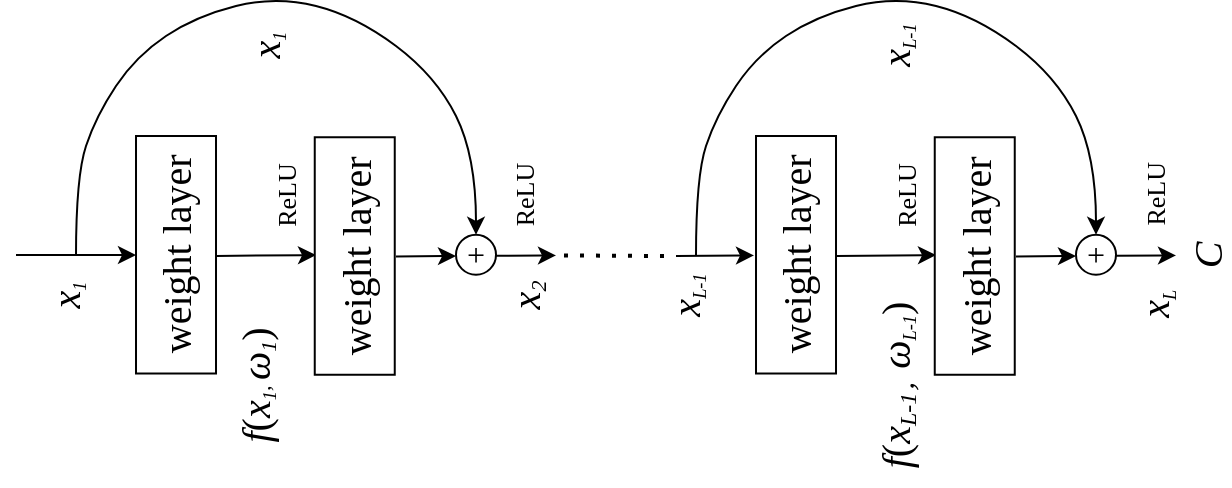 <mxfile version="14.4.2" type="github">
  <diagram id="cEXB4-bxNu662J2PTYuq" name="第 1 页">
    <mxGraphModel dx="981" dy="552" grid="1" gridSize="10" guides="1" tooltips="1" connect="1" arrows="1" fold="1" page="1" pageScale="1" pageWidth="827" pageHeight="1169" math="0" shadow="0">
      <root>
        <mxCell id="0" />
        <mxCell id="1" parent="0" />
        <mxCell id="yHtuHeyz4KcuY9ajyl9l-1" value="&lt;font face=&quot;Times New Roman&quot; style=&quot;font-size: 20px&quot;&gt;weight layer&lt;/font&gt;" style="rounded=0;whiteSpace=wrap;html=1;rotation=-90;" vertex="1" parent="1">
          <mxGeometry x="80.63" y="269.38" width="118.75" height="40" as="geometry" />
        </mxCell>
        <mxCell id="yHtuHeyz4KcuY9ajyl9l-3" value="" style="endArrow=classic;html=1;" edge="1" parent="1">
          <mxGeometry width="50" height="50" relative="1" as="geometry">
            <mxPoint x="60" y="289.5" as="sourcePoint" />
            <mxPoint x="120" y="289.5" as="targetPoint" />
          </mxGeometry>
        </mxCell>
        <mxCell id="yHtuHeyz4KcuY9ajyl9l-4" value="" style="endArrow=classic;html=1;" edge="1" parent="1">
          <mxGeometry width="50" height="50" relative="1" as="geometry">
            <mxPoint x="160" y="290" as="sourcePoint" />
            <mxPoint x="210" y="289.5" as="targetPoint" />
          </mxGeometry>
        </mxCell>
        <mxCell id="yHtuHeyz4KcuY9ajyl9l-5" value="&lt;font face=&quot;Times New Roman&quot; style=&quot;font-size: 13px&quot;&gt;ReLU&lt;/font&gt;" style="text;html=1;resizable=0;autosize=1;align=center;verticalAlign=middle;points=[];fillColor=none;strokeColor=none;rounded=0;rotation=-90;" vertex="1" parent="1">
          <mxGeometry x="170" y="250" width="50" height="20" as="geometry" />
        </mxCell>
        <mxCell id="yHtuHeyz4KcuY9ajyl9l-6" value="&lt;font face=&quot;Times New Roman&quot;&gt;&lt;font style=&quot;font-size: 20px ; font-style: italic&quot;&gt;f&lt;/font&gt;&lt;span style=&quot;font-size: 20px&quot;&gt;(&lt;/span&gt;&lt;font&gt;&lt;i&gt;&lt;span style=&quot;font-size: 20px&quot;&gt;x&lt;/span&gt;&lt;font style=&quot;font-size: 11px&quot;&gt;&lt;sub&gt;1&lt;/sub&gt;,&amp;nbsp;&lt;/font&gt;&lt;font&gt;&lt;span style=&quot;font-size: 20px&quot;&gt;ω&lt;/span&gt;&lt;sub&gt;&lt;font style=&quot;font-size: 11px&quot;&gt;1&lt;/font&gt;&lt;/sub&gt;&lt;/font&gt;&lt;/i&gt;&lt;/font&gt;&lt;span style=&quot;font-size: 20px&quot;&gt;)&lt;/span&gt;&lt;/font&gt;" style="text;html=1;resizable=0;autosize=1;align=center;verticalAlign=middle;points=[];fillColor=none;strokeColor=none;rounded=0;rotation=-90;" vertex="1" parent="1">
          <mxGeometry x="140" y="340" width="80" height="30" as="geometry" />
        </mxCell>
        <mxCell id="yHtuHeyz4KcuY9ajyl9l-7" value="&lt;font face=&quot;Times New Roman&quot;&gt;&lt;font&gt;&lt;i&gt;&lt;font style=&quot;font-size: 20px&quot;&gt;x&lt;/font&gt;&lt;font style=&quot;font-size: 11px&quot;&gt;&lt;sub&gt;1&lt;/sub&gt;&lt;/font&gt;&lt;/i&gt;&lt;/font&gt;&lt;/font&gt;" style="text;html=1;resizable=0;autosize=1;align=center;verticalAlign=middle;points=[];fillColor=none;strokeColor=none;rounded=0;rotation=-90;" vertex="1" parent="1">
          <mxGeometry x="70" y="295" width="30" height="30" as="geometry" />
        </mxCell>
        <mxCell id="yHtuHeyz4KcuY9ajyl9l-8" value="" style="endArrow=classic;html=1;" edge="1" parent="1">
          <mxGeometry width="50" height="50" relative="1" as="geometry">
            <mxPoint x="250" y="290.21" as="sourcePoint" />
            <mxPoint x="280" y="290" as="targetPoint" />
          </mxGeometry>
        </mxCell>
        <mxCell id="yHtuHeyz4KcuY9ajyl9l-9" value="" style="curved=1;endArrow=classic;html=1;entryX=0.5;entryY=0;entryDx=0;entryDy=0;" edge="1" parent="1" target="yHtuHeyz4KcuY9ajyl9l-12">
          <mxGeometry width="50" height="50" relative="1" as="geometry">
            <mxPoint x="90" y="290" as="sourcePoint" />
            <mxPoint x="320" y="210" as="targetPoint" />
            <Array as="points">
              <mxPoint x="90" y="250" />
              <mxPoint x="100" y="220" />
              <mxPoint x="120" y="190" />
              <mxPoint x="150" y="170" />
              <mxPoint x="190" y="160" />
              <mxPoint x="230" y="170" />
              <mxPoint x="270" y="200" />
              <mxPoint x="290" y="240" />
            </Array>
          </mxGeometry>
        </mxCell>
        <mxCell id="yHtuHeyz4KcuY9ajyl9l-10" value="&lt;font face=&quot;Times New Roman&quot; style=&quot;font-size: 20px&quot;&gt;weight layer&lt;/font&gt;" style="rounded=0;whiteSpace=wrap;html=1;rotation=-90;" vertex="1" parent="1">
          <mxGeometry x="170" y="270" width="118.75" height="40" as="geometry" />
        </mxCell>
        <mxCell id="yHtuHeyz4KcuY9ajyl9l-12" value="&lt;font style=&quot;font-size: 16px&quot; face=&quot;Times New Roman&quot;&gt;+&lt;/font&gt;" style="ellipse;whiteSpace=wrap;html=1;aspect=fixed;" vertex="1" parent="1">
          <mxGeometry x="280" y="279.38" width="20" height="20" as="geometry" />
        </mxCell>
        <mxCell id="yHtuHeyz4KcuY9ajyl9l-13" value="" style="endArrow=classic;html=1;" edge="1" parent="1">
          <mxGeometry width="50" height="50" relative="1" as="geometry">
            <mxPoint x="300" y="289.92" as="sourcePoint" />
            <mxPoint x="330" y="289.71" as="targetPoint" />
          </mxGeometry>
        </mxCell>
        <mxCell id="yHtuHeyz4KcuY9ajyl9l-14" value="&lt;font face=&quot;Times New Roman&quot;&gt;&lt;font&gt;&lt;i&gt;&lt;span style=&quot;font-size: 20px&quot;&gt;x&lt;/span&gt;&lt;sub&gt;&lt;font style=&quot;font-size: 11px&quot;&gt;2&lt;/font&gt;&lt;/sub&gt;&lt;/i&gt;&lt;/font&gt;&lt;/font&gt;" style="text;html=1;resizable=0;autosize=1;align=center;verticalAlign=middle;points=[];fillColor=none;strokeColor=none;rounded=0;rotation=-90;" vertex="1" parent="1">
          <mxGeometry x="300" y="295" width="30" height="30" as="geometry" />
        </mxCell>
        <mxCell id="yHtuHeyz4KcuY9ajyl9l-15" value="" style="endArrow=none;dashed=1;html=1;dashPattern=1 3;strokeWidth=2;" edge="1" parent="1">
          <mxGeometry width="50" height="50" relative="1" as="geometry">
            <mxPoint x="334" y="289.71" as="sourcePoint" />
            <mxPoint x="384" y="290" as="targetPoint" />
          </mxGeometry>
        </mxCell>
        <mxCell id="yHtuHeyz4KcuY9ajyl9l-29" value="&lt;font face=&quot;Times New Roman&quot; style=&quot;font-size: 20px&quot;&gt;weight layer&lt;/font&gt;" style="rounded=0;whiteSpace=wrap;html=1;rotation=-90;" vertex="1" parent="1">
          <mxGeometry x="390.63" y="269.38" width="118.75" height="40" as="geometry" />
        </mxCell>
        <mxCell id="yHtuHeyz4KcuY9ajyl9l-31" value="" style="endArrow=classic;html=1;" edge="1" parent="1">
          <mxGeometry width="50" height="50" relative="1" as="geometry">
            <mxPoint x="470" y="290" as="sourcePoint" />
            <mxPoint x="520" y="289.5" as="targetPoint" />
          </mxGeometry>
        </mxCell>
        <mxCell id="yHtuHeyz4KcuY9ajyl9l-32" value="&lt;font face=&quot;Times New Roman&quot; style=&quot;font-size: 13px&quot;&gt;ReLU&lt;/font&gt;" style="text;html=1;resizable=0;autosize=1;align=center;verticalAlign=middle;points=[];fillColor=none;strokeColor=none;rounded=0;rotation=-90;" vertex="1" parent="1">
          <mxGeometry x="480" y="250" width="50" height="20" as="geometry" />
        </mxCell>
        <mxCell id="yHtuHeyz4KcuY9ajyl9l-33" value="&lt;font face=&quot;Times New Roman&quot;&gt;&lt;font style=&quot;font-size: 20px ; font-style: italic&quot;&gt;f&lt;/font&gt;&lt;span style=&quot;font-size: 20px&quot;&gt;(&lt;/span&gt;&lt;font&gt;&lt;i&gt;&lt;span style=&quot;font-size: 20px&quot;&gt;x&lt;/span&gt;&lt;sub&gt;&lt;font style=&quot;font-size: 12px&quot;&gt;L-1，&lt;/font&gt;&lt;/sub&gt;&lt;/i&gt;&lt;/font&gt;&lt;/font&gt;&lt;i style=&quot;font-family: &amp;#34;times new roman&amp;#34;&quot;&gt;&lt;span style=&quot;font-size: 20px&quot;&gt;ω&lt;/span&gt;&lt;span style=&quot;font-size: 11px&quot;&gt;&lt;sub&gt;L-1&lt;/sub&gt;&lt;/span&gt;&lt;/i&gt;&lt;font face=&quot;Times New Roman&quot;&gt;&lt;span style=&quot;font-size: 20px&quot;&gt;)&lt;/span&gt;&lt;/font&gt;" style="text;html=1;resizable=0;autosize=1;align=center;verticalAlign=middle;points=[];fillColor=none;strokeColor=none;rounded=0;rotation=-90;" vertex="1" parent="1">
          <mxGeometry x="450" y="340" width="100" height="30" as="geometry" />
        </mxCell>
        <mxCell id="yHtuHeyz4KcuY9ajyl9l-34" value="&lt;font face=&quot;Times New Roman&quot;&gt;&lt;font&gt;&lt;i&gt;&lt;font style=&quot;font-size: 20px&quot;&gt;x&lt;/font&gt;&lt;span style=&quot;font-size: 11px&quot;&gt;&lt;sub&gt;L-1&lt;/sub&gt;&lt;/span&gt;&lt;/i&gt;&lt;/font&gt;&lt;/font&gt;" style="text;html=1;resizable=0;autosize=1;align=center;verticalAlign=middle;points=[];fillColor=none;strokeColor=none;rounded=0;rotation=-90;" vertex="1" parent="1">
          <mxGeometry x="375" y="295" width="40" height="30" as="geometry" />
        </mxCell>
        <mxCell id="yHtuHeyz4KcuY9ajyl9l-35" value="" style="endArrow=classic;html=1;" edge="1" parent="1">
          <mxGeometry width="50" height="50" relative="1" as="geometry">
            <mxPoint x="560" y="290.21" as="sourcePoint" />
            <mxPoint x="590" y="290" as="targetPoint" />
          </mxGeometry>
        </mxCell>
        <mxCell id="yHtuHeyz4KcuY9ajyl9l-36" value="" style="curved=1;endArrow=classic;html=1;entryX=0.5;entryY=0;entryDx=0;entryDy=0;" edge="1" parent="1" target="yHtuHeyz4KcuY9ajyl9l-38">
          <mxGeometry width="50" height="50" relative="1" as="geometry">
            <mxPoint x="400" y="290" as="sourcePoint" />
            <mxPoint x="630" y="210" as="targetPoint" />
            <Array as="points">
              <mxPoint x="400" y="250" />
              <mxPoint x="410" y="220" />
              <mxPoint x="430" y="190" />
              <mxPoint x="460" y="170" />
              <mxPoint x="500" y="160" />
              <mxPoint x="540" y="170" />
              <mxPoint x="580" y="200" />
              <mxPoint x="600" y="240" />
            </Array>
          </mxGeometry>
        </mxCell>
        <mxCell id="yHtuHeyz4KcuY9ajyl9l-37" value="&lt;font face=&quot;Times New Roman&quot; style=&quot;font-size: 20px&quot;&gt;weight layer&lt;/font&gt;" style="rounded=0;whiteSpace=wrap;html=1;rotation=-90;" vertex="1" parent="1">
          <mxGeometry x="480" y="270" width="118.75" height="40" as="geometry" />
        </mxCell>
        <mxCell id="yHtuHeyz4KcuY9ajyl9l-38" value="&lt;font style=&quot;font-size: 16px&quot; face=&quot;Times New Roman&quot;&gt;+&lt;/font&gt;" style="ellipse;whiteSpace=wrap;html=1;aspect=fixed;" vertex="1" parent="1">
          <mxGeometry x="590" y="279.38" width="20" height="20" as="geometry" />
        </mxCell>
        <mxCell id="yHtuHeyz4KcuY9ajyl9l-39" value="" style="endArrow=classic;html=1;" edge="1" parent="1">
          <mxGeometry width="50" height="50" relative="1" as="geometry">
            <mxPoint x="610" y="289.92" as="sourcePoint" />
            <mxPoint x="640" y="289.71" as="targetPoint" />
          </mxGeometry>
        </mxCell>
        <mxCell id="yHtuHeyz4KcuY9ajyl9l-41" value="" style="endArrow=classic;html=1;" edge="1" parent="1">
          <mxGeometry width="50" height="50" relative="1" as="geometry">
            <mxPoint x="390" y="290" as="sourcePoint" />
            <mxPoint x="429" y="289.71" as="targetPoint" />
          </mxGeometry>
        </mxCell>
        <mxCell id="yHtuHeyz4KcuY9ajyl9l-42" value="&lt;font face=&quot;Times New Roman&quot;&gt;&lt;font&gt;&lt;i&gt;&lt;font style=&quot;font-size: 20px&quot;&gt;x&lt;/font&gt;&lt;span style=&quot;font-size: 11px&quot;&gt;&lt;sub&gt;L&lt;/sub&gt;&lt;/span&gt;&lt;/i&gt;&lt;/font&gt;&lt;/font&gt;" style="text;html=1;resizable=0;autosize=1;align=center;verticalAlign=middle;points=[];fillColor=none;strokeColor=none;rounded=0;rotation=-90;" vertex="1" parent="1">
          <mxGeometry x="615" y="299.38" width="30" height="30" as="geometry" />
        </mxCell>
        <mxCell id="yHtuHeyz4KcuY9ajyl9l-43" value="&lt;font face=&quot;Times New Roman&quot; style=&quot;font-size: 13px&quot;&gt;ReLU&lt;/font&gt;" style="text;html=1;resizable=0;autosize=1;align=center;verticalAlign=middle;points=[];fillColor=none;strokeColor=none;rounded=0;rotation=-90;" vertex="1" parent="1">
          <mxGeometry x="288.75" y="250" width="50" height="20" as="geometry" />
        </mxCell>
        <mxCell id="yHtuHeyz4KcuY9ajyl9l-44" value="&lt;font face=&quot;Times New Roman&quot; style=&quot;font-size: 13px&quot;&gt;ReLU&lt;/font&gt;" style="text;html=1;resizable=0;autosize=1;align=center;verticalAlign=middle;points=[];fillColor=none;strokeColor=none;rounded=0;rotation=-90;" vertex="1" parent="1">
          <mxGeometry x="605" y="249.38" width="50" height="20" as="geometry" />
        </mxCell>
        <mxCell id="yHtuHeyz4KcuY9ajyl9l-45" value="&lt;font face=&quot;Times New Roman&quot; size=&quot;1&quot;&gt;&lt;i style=&quot;font-size: 20px&quot;&gt;C&lt;/i&gt;&lt;/font&gt;" style="text;html=1;resizable=0;autosize=1;align=center;verticalAlign=middle;points=[];fillColor=none;strokeColor=none;rounded=0;rotation=-90;" vertex="1" parent="1">
          <mxGeometry x="640" y="280" width="30" height="20" as="geometry" />
        </mxCell>
        <mxCell id="yHtuHeyz4KcuY9ajyl9l-46" value="&lt;font face=&quot;Times New Roman&quot;&gt;&lt;font&gt;&lt;i&gt;&lt;font style=&quot;font-size: 20px&quot;&gt;x&lt;/font&gt;&lt;font style=&quot;font-size: 11px&quot;&gt;&lt;sub&gt;1&lt;/sub&gt;&lt;/font&gt;&lt;/i&gt;&lt;/font&gt;&lt;/font&gt;" style="text;html=1;resizable=0;autosize=1;align=center;verticalAlign=middle;points=[];fillColor=none;strokeColor=none;rounded=0;rotation=-90;" vertex="1" parent="1">
          <mxGeometry x="170" y="170" width="30" height="30" as="geometry" />
        </mxCell>
        <mxCell id="yHtuHeyz4KcuY9ajyl9l-47" value="&lt;font face=&quot;Times New Roman&quot;&gt;&lt;font&gt;&lt;i&gt;&lt;font style=&quot;font-size: 20px&quot;&gt;x&lt;/font&gt;&lt;span style=&quot;font-size: 11px&quot;&gt;&lt;sub&gt;L-1&lt;/sub&gt;&lt;/span&gt;&lt;/i&gt;&lt;/font&gt;&lt;/font&gt;" style="text;html=1;resizable=0;autosize=1;align=center;verticalAlign=middle;points=[];fillColor=none;strokeColor=none;rounded=0;rotation=-90;" vertex="1" parent="1">
          <mxGeometry x="480" y="170" width="40" height="30" as="geometry" />
        </mxCell>
      </root>
    </mxGraphModel>
  </diagram>
</mxfile>
